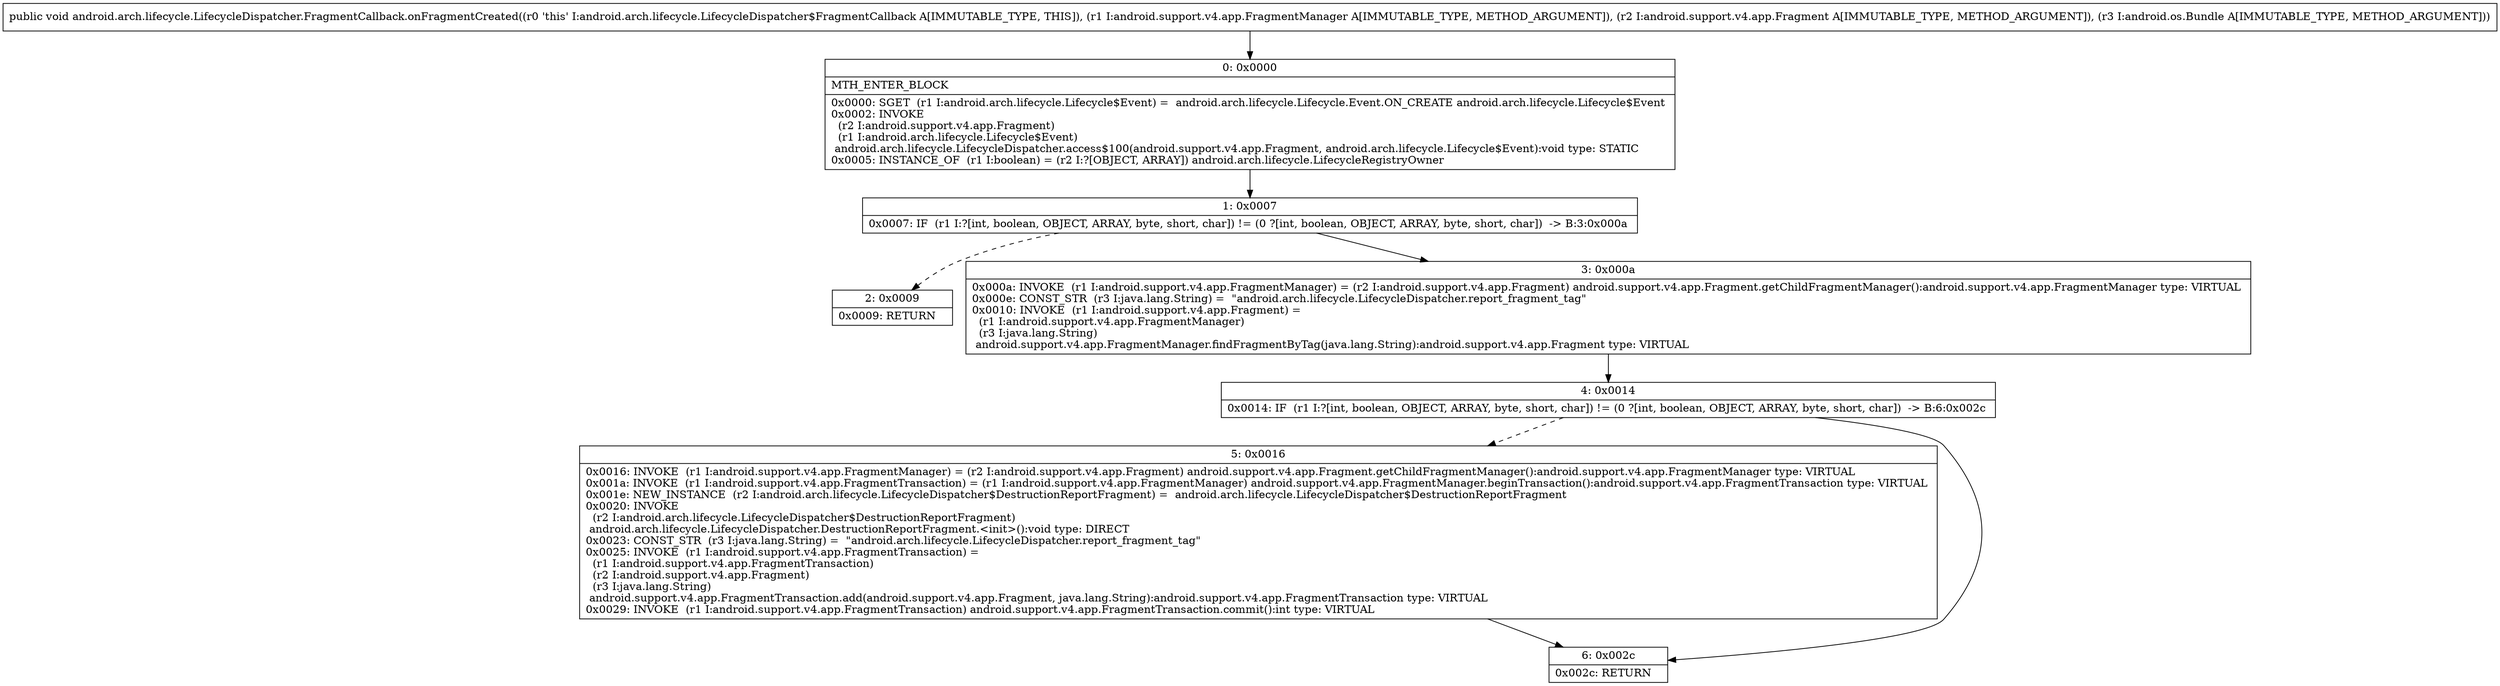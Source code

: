 digraph "CFG forandroid.arch.lifecycle.LifecycleDispatcher.FragmentCallback.onFragmentCreated(Landroid\/support\/v4\/app\/FragmentManager;Landroid\/support\/v4\/app\/Fragment;Landroid\/os\/Bundle;)V" {
Node_0 [shape=record,label="{0\:\ 0x0000|MTH_ENTER_BLOCK\l|0x0000: SGET  (r1 I:android.arch.lifecycle.Lifecycle$Event) =  android.arch.lifecycle.Lifecycle.Event.ON_CREATE android.arch.lifecycle.Lifecycle$Event \l0x0002: INVOKE  \l  (r2 I:android.support.v4.app.Fragment)\l  (r1 I:android.arch.lifecycle.Lifecycle$Event)\l android.arch.lifecycle.LifecycleDispatcher.access$100(android.support.v4.app.Fragment, android.arch.lifecycle.Lifecycle$Event):void type: STATIC \l0x0005: INSTANCE_OF  (r1 I:boolean) = (r2 I:?[OBJECT, ARRAY]) android.arch.lifecycle.LifecycleRegistryOwner \l}"];
Node_1 [shape=record,label="{1\:\ 0x0007|0x0007: IF  (r1 I:?[int, boolean, OBJECT, ARRAY, byte, short, char]) != (0 ?[int, boolean, OBJECT, ARRAY, byte, short, char])  \-\> B:3:0x000a \l}"];
Node_2 [shape=record,label="{2\:\ 0x0009|0x0009: RETURN   \l}"];
Node_3 [shape=record,label="{3\:\ 0x000a|0x000a: INVOKE  (r1 I:android.support.v4.app.FragmentManager) = (r2 I:android.support.v4.app.Fragment) android.support.v4.app.Fragment.getChildFragmentManager():android.support.v4.app.FragmentManager type: VIRTUAL \l0x000e: CONST_STR  (r3 I:java.lang.String) =  \"android.arch.lifecycle.LifecycleDispatcher.report_fragment_tag\" \l0x0010: INVOKE  (r1 I:android.support.v4.app.Fragment) = \l  (r1 I:android.support.v4.app.FragmentManager)\l  (r3 I:java.lang.String)\l android.support.v4.app.FragmentManager.findFragmentByTag(java.lang.String):android.support.v4.app.Fragment type: VIRTUAL \l}"];
Node_4 [shape=record,label="{4\:\ 0x0014|0x0014: IF  (r1 I:?[int, boolean, OBJECT, ARRAY, byte, short, char]) != (0 ?[int, boolean, OBJECT, ARRAY, byte, short, char])  \-\> B:6:0x002c \l}"];
Node_5 [shape=record,label="{5\:\ 0x0016|0x0016: INVOKE  (r1 I:android.support.v4.app.FragmentManager) = (r2 I:android.support.v4.app.Fragment) android.support.v4.app.Fragment.getChildFragmentManager():android.support.v4.app.FragmentManager type: VIRTUAL \l0x001a: INVOKE  (r1 I:android.support.v4.app.FragmentTransaction) = (r1 I:android.support.v4.app.FragmentManager) android.support.v4.app.FragmentManager.beginTransaction():android.support.v4.app.FragmentTransaction type: VIRTUAL \l0x001e: NEW_INSTANCE  (r2 I:android.arch.lifecycle.LifecycleDispatcher$DestructionReportFragment) =  android.arch.lifecycle.LifecycleDispatcher$DestructionReportFragment \l0x0020: INVOKE  \l  (r2 I:android.arch.lifecycle.LifecycleDispatcher$DestructionReportFragment)\l android.arch.lifecycle.LifecycleDispatcher.DestructionReportFragment.\<init\>():void type: DIRECT \l0x0023: CONST_STR  (r3 I:java.lang.String) =  \"android.arch.lifecycle.LifecycleDispatcher.report_fragment_tag\" \l0x0025: INVOKE  (r1 I:android.support.v4.app.FragmentTransaction) = \l  (r1 I:android.support.v4.app.FragmentTransaction)\l  (r2 I:android.support.v4.app.Fragment)\l  (r3 I:java.lang.String)\l android.support.v4.app.FragmentTransaction.add(android.support.v4.app.Fragment, java.lang.String):android.support.v4.app.FragmentTransaction type: VIRTUAL \l0x0029: INVOKE  (r1 I:android.support.v4.app.FragmentTransaction) android.support.v4.app.FragmentTransaction.commit():int type: VIRTUAL \l}"];
Node_6 [shape=record,label="{6\:\ 0x002c|0x002c: RETURN   \l}"];
MethodNode[shape=record,label="{public void android.arch.lifecycle.LifecycleDispatcher.FragmentCallback.onFragmentCreated((r0 'this' I:android.arch.lifecycle.LifecycleDispatcher$FragmentCallback A[IMMUTABLE_TYPE, THIS]), (r1 I:android.support.v4.app.FragmentManager A[IMMUTABLE_TYPE, METHOD_ARGUMENT]), (r2 I:android.support.v4.app.Fragment A[IMMUTABLE_TYPE, METHOD_ARGUMENT]), (r3 I:android.os.Bundle A[IMMUTABLE_TYPE, METHOD_ARGUMENT])) }"];
MethodNode -> Node_0;
Node_0 -> Node_1;
Node_1 -> Node_2[style=dashed];
Node_1 -> Node_3;
Node_3 -> Node_4;
Node_4 -> Node_5[style=dashed];
Node_4 -> Node_6;
Node_5 -> Node_6;
}

